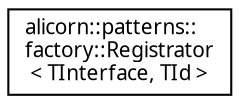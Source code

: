 digraph "Иерархия классов. Графический вид."
{
 // INTERACTIVE_SVG=YES
  edge [fontname="Verdana",fontsize="10",labelfontname="Verdana",labelfontsize="10"];
  node [fontname="Verdana",fontsize="10",shape=record];
  rankdir="LR";
  Node1 [label="alicorn::patterns::\lfactory::Registrator\l\< TInterface, TId \>",height=0.2,width=0.4,color="black", fillcolor="white", style="filled",URL="$a00127.html",tooltip="Класс входит в Проект Patterns   Вспомогательный класс для регистрации классов в фабрике объектов..."];
}
